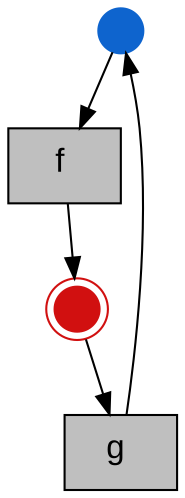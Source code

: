 digraph workflow {
edge [color="#000000"]
graph [bgcolor=transparent]


initial [shape=point; width=0.3; style=filled; color="#0e64ce"; label=""]
terminal [shape=point; width=0.3; peripheries=2; style=filled; color="#d11010"; label=""]

1[label=<<FONT POINT-SIZE="16">f</FONT><FONT POINT-SIZE="10" COLOR="blue"> </FONT>>shape=box; fontname="Arial"; style=filled; color=black; fillcolor=gray75;]
2[label=<<FONT POINT-SIZE="16">g</FONT><FONT POINT-SIZE="10" COLOR="blue"> </FONT>>shape=box; fontname="Arial"; style=filled; color=black; fillcolor=gray75;]

initial -> 1 ; 1 -> terminal
terminal -> 2 ; 2 -> initial



}
